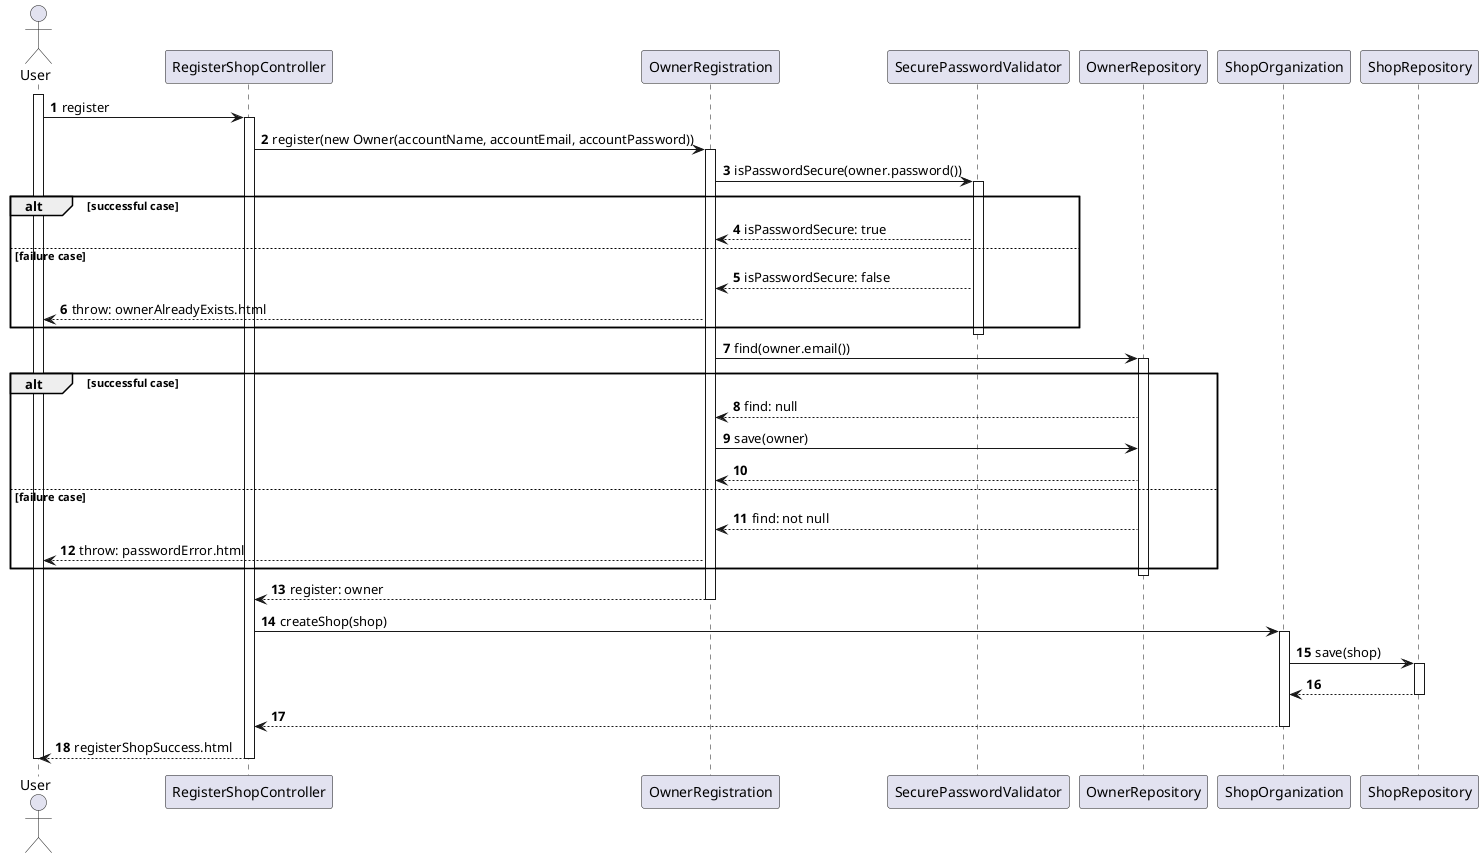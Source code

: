 @startuml
'https://plantuml.com/sequence-diagram

autonumber
Actor User

activate User
User -> RegisterShopController: register
activate RegisterShopController
RegisterShopController -> OwnerRegistration: register(new Owner(accountName, accountEmail, accountPassword))
activate OwnerRegistration
OwnerRegistration -> SecurePasswordValidator: isPasswordSecure(owner.password())
activate SecurePasswordValidator
alt successful case
    OwnerRegistration <-- SecurePasswordValidator: isPasswordSecure: true
else failure case
    OwnerRegistration <-- SecurePasswordValidator: isPasswordSecure: false
    User <-- OwnerRegistration: throw: ownerAlreadyExists.html
end
deactivate SecurePasswordValidator
OwnerRegistration -> OwnerRepository: find(owner.email())
activate OwnerRepository
alt successful case
    OwnerRegistration <-- OwnerRepository: find: null
    OwnerRegistration -> OwnerRepository: save(owner)
    OwnerRegistration <-- OwnerRepository
else failure case
    OwnerRegistration <-- OwnerRepository: find: not null
    User <-- OwnerRegistration: throw: passwordError.html
end
deactivate OwnerRepository
RegisterShopController <-- OwnerRegistration: register: owner
deactivate OwnerRegistration
RegisterShopController -> ShopOrganization: createShop(shop)
activate ShopOrganization
ShopOrganization -> ShopRepository: save(shop)
activate ShopRepository
ShopOrganization <-- ShopRepository
deactivate ShopRepository
RegisterShopController <-- ShopOrganization
deactivate ShopOrganization
User <-- RegisterShopController: registerShopSuccess.html
deactivate RegisterShopController
deactivate User


'Alice -> Bob: Authentication Request
'Bob --> Alice: Authentication Response

'Alice -> Bob: Another authentication Request
'Alice <-- Bob: another authentication Response
@enduml